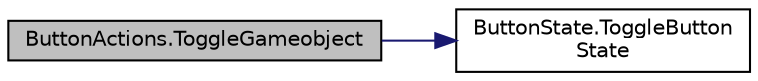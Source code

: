 digraph "ButtonActions.ToggleGameobject"
{
 // LATEX_PDF_SIZE
  edge [fontname="Helvetica",fontsize="10",labelfontname="Helvetica",labelfontsize="10"];
  node [fontname="Helvetica",fontsize="10",shape=record];
  rankdir="LR";
  Node1 [label="ButtonActions.ToggleGameobject",height=0.2,width=0.4,color="black", fillcolor="grey75", style="filled", fontcolor="black",tooltip=" "];
  Node1 -> Node2 [color="midnightblue",fontsize="10",style="solid",fontname="Helvetica"];
  Node2 [label="ButtonState.ToggleButton\lState",height=0.2,width=0.4,color="black", fillcolor="white", style="filled",URL="$class_button_state.html#abe417b42aaf6a83de017943bdab965c6",tooltip=" "];
}
